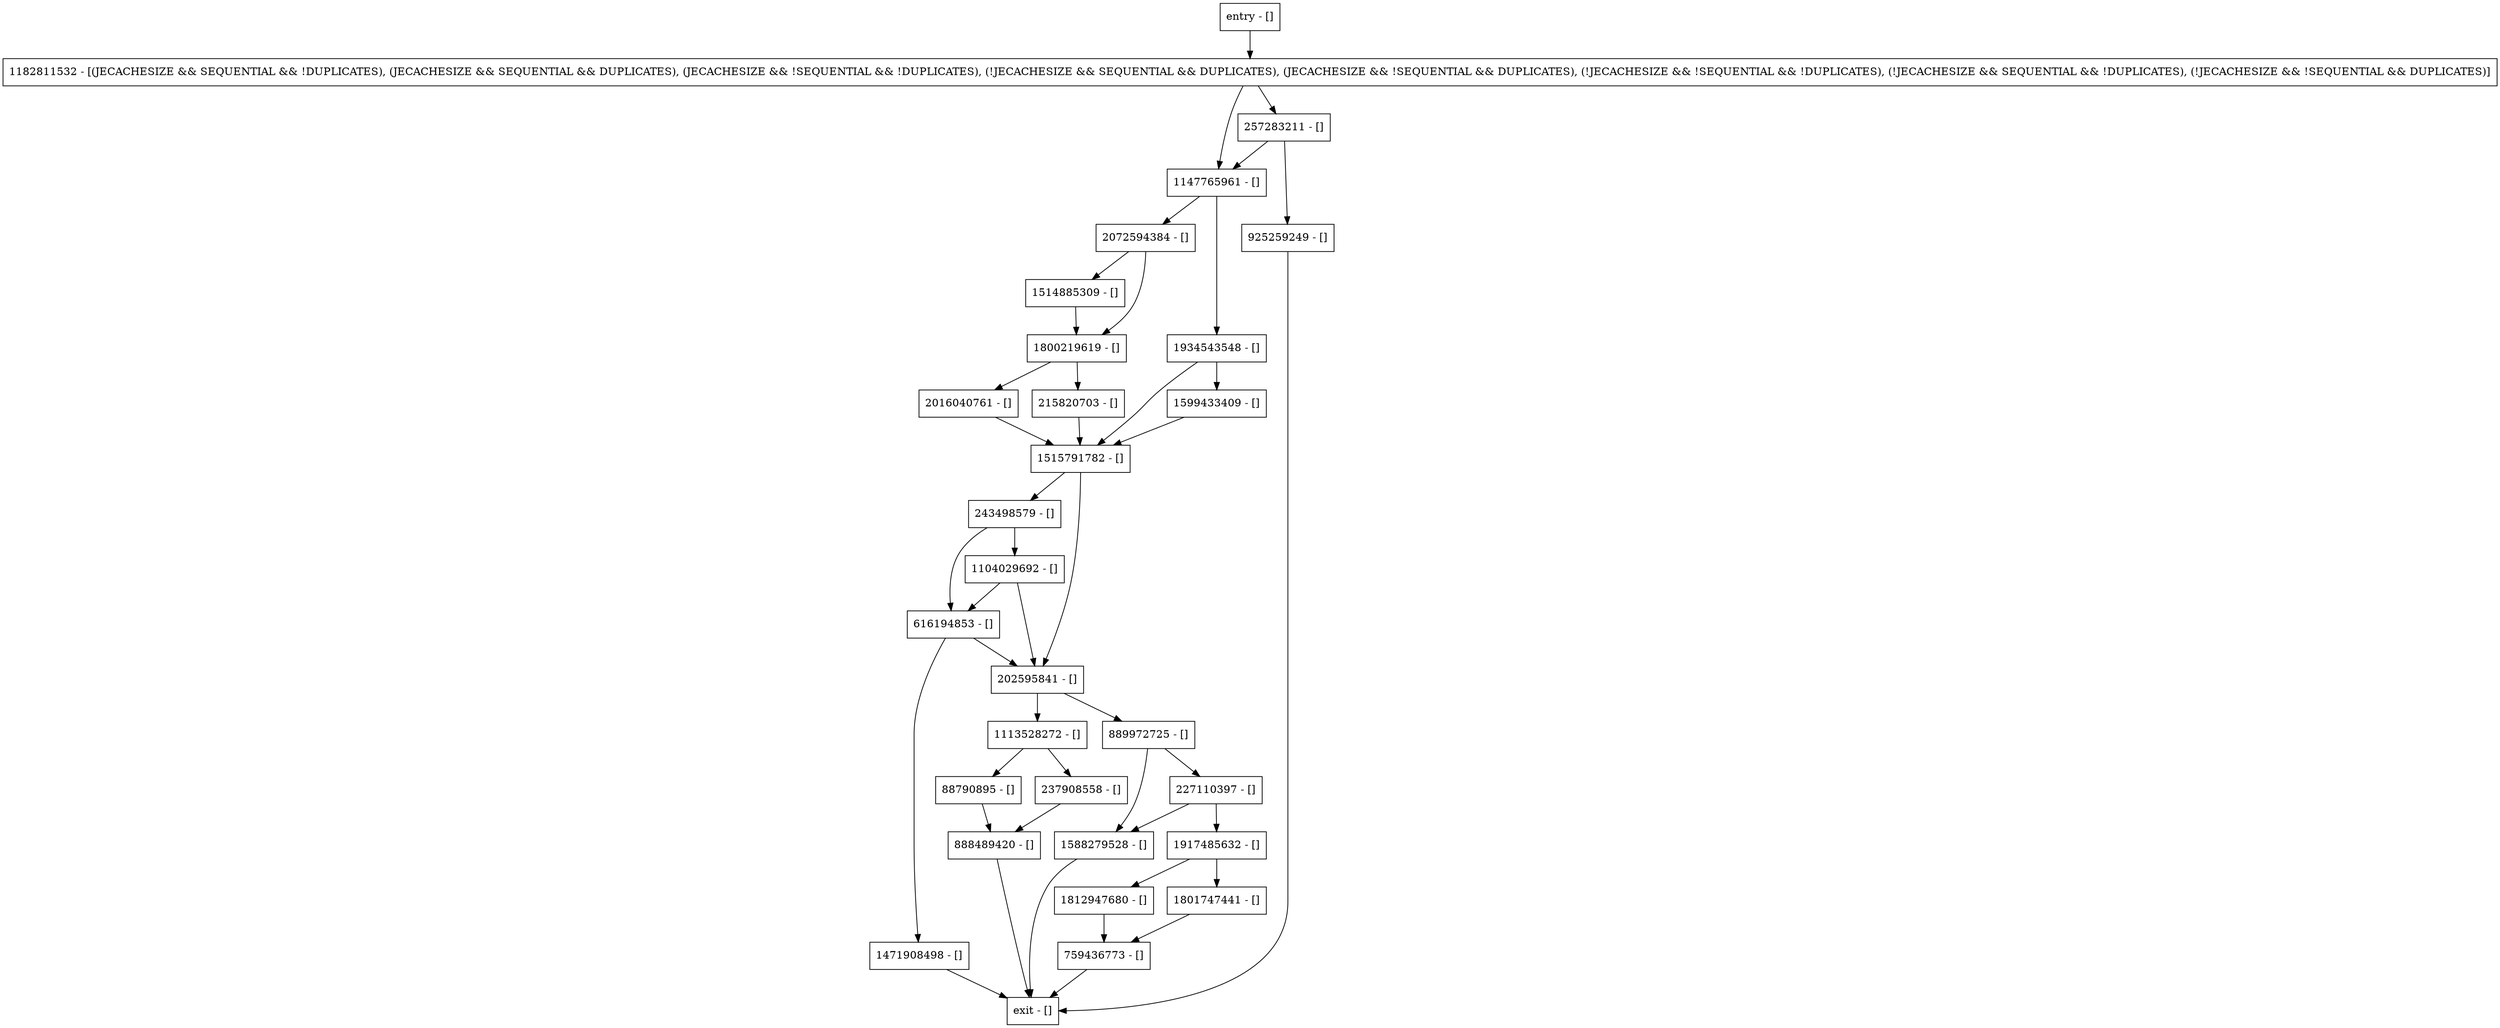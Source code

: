 digraph updateLNSlotKey {
node [shape=record];
202595841 [label="202595841 - []"];
1471908498 [label="1471908498 - []"];
1588279528 [label="1588279528 - []"];
2072594384 [label="2072594384 - []"];
227110397 [label="227110397 - []"];
759436773 [label="759436773 - []"];
215820703 [label="215820703 - []"];
616194853 [label="616194853 - []"];
888489420 [label="888489420 - []"];
1917485632 [label="1917485632 - []"];
1515791782 [label="1515791782 - []"];
2016040761 [label="2016040761 - []"];
1934543548 [label="1934543548 - []"];
1113528272 [label="1113528272 - []"];
1800219619 [label="1800219619 - []"];
925259249 [label="925259249 - []"];
243498579 [label="243498579 - []"];
1812947680 [label="1812947680 - []"];
1147765961 [label="1147765961 - []"];
257283211 [label="257283211 - []"];
1182811532 [label="1182811532 - [(JECACHESIZE && SEQUENTIAL && !DUPLICATES), (JECACHESIZE && SEQUENTIAL && DUPLICATES), (JECACHESIZE && !SEQUENTIAL && !DUPLICATES), (!JECACHESIZE && SEQUENTIAL && DUPLICATES), (JECACHESIZE && !SEQUENTIAL && DUPLICATES), (!JECACHESIZE && !SEQUENTIAL && !DUPLICATES), (!JECACHESIZE && SEQUENTIAL && !DUPLICATES), (!JECACHESIZE && !SEQUENTIAL && DUPLICATES)]"];
1599433409 [label="1599433409 - []"];
entry [label="entry - []"];
exit [label="exit - []"];
1104029692 [label="1104029692 - []"];
88790895 [label="88790895 - []"];
1514885309 [label="1514885309 - []"];
237908558 [label="237908558 - []"];
1801747441 [label="1801747441 - []"];
889972725 [label="889972725 - []"];
entry;
exit;
202595841 -> 1113528272;
202595841 -> 889972725;
1471908498 -> exit;
1588279528 -> exit;
2072594384 -> 1800219619;
2072594384 -> 1514885309;
227110397 -> 1588279528;
227110397 -> 1917485632;
759436773 -> exit;
215820703 -> 1515791782;
616194853 -> 202595841;
616194853 -> 1471908498;
888489420 -> exit;
1917485632 -> 1812947680;
1917485632 -> 1801747441;
1515791782 -> 202595841;
1515791782 -> 243498579;
2016040761 -> 1515791782;
1934543548 -> 1515791782;
1934543548 -> 1599433409;
1113528272 -> 88790895;
1113528272 -> 237908558;
1800219619 -> 215820703;
1800219619 -> 2016040761;
925259249 -> exit;
243498579 -> 1104029692;
243498579 -> 616194853;
1812947680 -> 759436773;
1147765961 -> 2072594384;
1147765961 -> 1934543548;
257283211 -> 925259249;
257283211 -> 1147765961;
1182811532 -> 1147765961;
1182811532 -> 257283211;
1599433409 -> 1515791782;
entry -> 1182811532;
1104029692 -> 202595841;
1104029692 -> 616194853;
88790895 -> 888489420;
1514885309 -> 1800219619;
237908558 -> 888489420;
1801747441 -> 759436773;
889972725 -> 1588279528;
889972725 -> 227110397;
}
